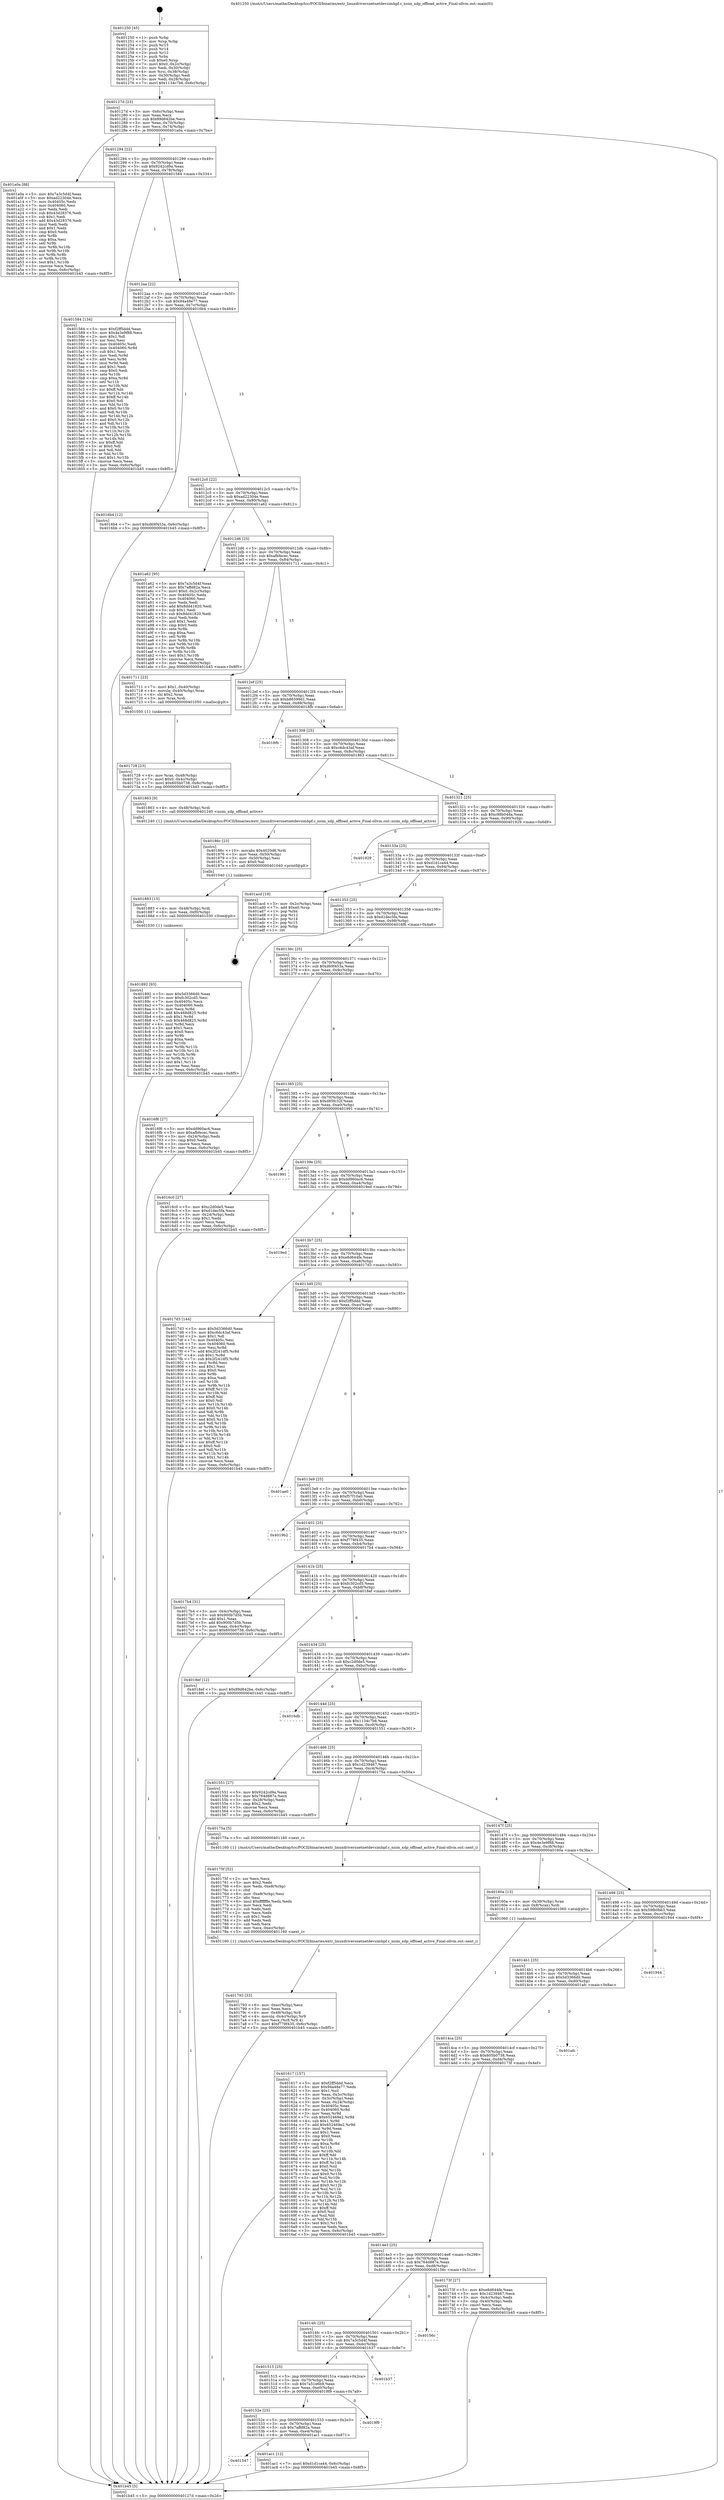 digraph "0x401250" {
  label = "0x401250 (/mnt/c/Users/mathe/Desktop/tcc/POCII/binaries/extr_linuxdriversnetnetdevsimbpf.c_nsim_xdp_offload_active_Final-ollvm.out::main(0))"
  labelloc = "t"
  node[shape=record]

  Entry [label="",width=0.3,height=0.3,shape=circle,fillcolor=black,style=filled]
  "0x40127d" [label="{
     0x40127d [23]\l
     | [instrs]\l
     &nbsp;&nbsp;0x40127d \<+3\>: mov -0x6c(%rbp),%eax\l
     &nbsp;&nbsp;0x401280 \<+2\>: mov %eax,%ecx\l
     &nbsp;&nbsp;0x401282 \<+6\>: sub $0x89d642be,%ecx\l
     &nbsp;&nbsp;0x401288 \<+3\>: mov %eax,-0x70(%rbp)\l
     &nbsp;&nbsp;0x40128b \<+3\>: mov %ecx,-0x74(%rbp)\l
     &nbsp;&nbsp;0x40128e \<+6\>: je 0000000000401a0a \<main+0x7ba\>\l
  }"]
  "0x401a0a" [label="{
     0x401a0a [88]\l
     | [instrs]\l
     &nbsp;&nbsp;0x401a0a \<+5\>: mov $0x7a3c5d4f,%eax\l
     &nbsp;&nbsp;0x401a0f \<+5\>: mov $0xad22304e,%ecx\l
     &nbsp;&nbsp;0x401a14 \<+7\>: mov 0x40405c,%edx\l
     &nbsp;&nbsp;0x401a1b \<+7\>: mov 0x404060,%esi\l
     &nbsp;&nbsp;0x401a22 \<+2\>: mov %edx,%edi\l
     &nbsp;&nbsp;0x401a24 \<+6\>: sub $0x43d28376,%edi\l
     &nbsp;&nbsp;0x401a2a \<+3\>: sub $0x1,%edi\l
     &nbsp;&nbsp;0x401a2d \<+6\>: add $0x43d28376,%edi\l
     &nbsp;&nbsp;0x401a33 \<+3\>: imul %edi,%edx\l
     &nbsp;&nbsp;0x401a36 \<+3\>: and $0x1,%edx\l
     &nbsp;&nbsp;0x401a39 \<+3\>: cmp $0x0,%edx\l
     &nbsp;&nbsp;0x401a3c \<+4\>: sete %r8b\l
     &nbsp;&nbsp;0x401a40 \<+3\>: cmp $0xa,%esi\l
     &nbsp;&nbsp;0x401a43 \<+4\>: setl %r9b\l
     &nbsp;&nbsp;0x401a47 \<+3\>: mov %r8b,%r10b\l
     &nbsp;&nbsp;0x401a4a \<+3\>: and %r9b,%r10b\l
     &nbsp;&nbsp;0x401a4d \<+3\>: xor %r9b,%r8b\l
     &nbsp;&nbsp;0x401a50 \<+3\>: or %r8b,%r10b\l
     &nbsp;&nbsp;0x401a53 \<+4\>: test $0x1,%r10b\l
     &nbsp;&nbsp;0x401a57 \<+3\>: cmovne %ecx,%eax\l
     &nbsp;&nbsp;0x401a5a \<+3\>: mov %eax,-0x6c(%rbp)\l
     &nbsp;&nbsp;0x401a5d \<+5\>: jmp 0000000000401b45 \<main+0x8f5\>\l
  }"]
  "0x401294" [label="{
     0x401294 [22]\l
     | [instrs]\l
     &nbsp;&nbsp;0x401294 \<+5\>: jmp 0000000000401299 \<main+0x49\>\l
     &nbsp;&nbsp;0x401299 \<+3\>: mov -0x70(%rbp),%eax\l
     &nbsp;&nbsp;0x40129c \<+5\>: sub $0x9242cd9a,%eax\l
     &nbsp;&nbsp;0x4012a1 \<+3\>: mov %eax,-0x78(%rbp)\l
     &nbsp;&nbsp;0x4012a4 \<+6\>: je 0000000000401584 \<main+0x334\>\l
  }"]
  Exit [label="",width=0.3,height=0.3,shape=circle,fillcolor=black,style=filled,peripheries=2]
  "0x401584" [label="{
     0x401584 [134]\l
     | [instrs]\l
     &nbsp;&nbsp;0x401584 \<+5\>: mov $0xf2ff5ddd,%eax\l
     &nbsp;&nbsp;0x401589 \<+5\>: mov $0x4e3e9f88,%ecx\l
     &nbsp;&nbsp;0x40158e \<+2\>: mov $0x1,%dl\l
     &nbsp;&nbsp;0x401590 \<+2\>: xor %esi,%esi\l
     &nbsp;&nbsp;0x401592 \<+7\>: mov 0x40405c,%edi\l
     &nbsp;&nbsp;0x401599 \<+8\>: mov 0x404060,%r8d\l
     &nbsp;&nbsp;0x4015a1 \<+3\>: sub $0x1,%esi\l
     &nbsp;&nbsp;0x4015a4 \<+3\>: mov %edi,%r9d\l
     &nbsp;&nbsp;0x4015a7 \<+3\>: add %esi,%r9d\l
     &nbsp;&nbsp;0x4015aa \<+4\>: imul %r9d,%edi\l
     &nbsp;&nbsp;0x4015ae \<+3\>: and $0x1,%edi\l
     &nbsp;&nbsp;0x4015b1 \<+3\>: cmp $0x0,%edi\l
     &nbsp;&nbsp;0x4015b4 \<+4\>: sete %r10b\l
     &nbsp;&nbsp;0x4015b8 \<+4\>: cmp $0xa,%r8d\l
     &nbsp;&nbsp;0x4015bc \<+4\>: setl %r11b\l
     &nbsp;&nbsp;0x4015c0 \<+3\>: mov %r10b,%bl\l
     &nbsp;&nbsp;0x4015c3 \<+3\>: xor $0xff,%bl\l
     &nbsp;&nbsp;0x4015c6 \<+3\>: mov %r11b,%r14b\l
     &nbsp;&nbsp;0x4015c9 \<+4\>: xor $0xff,%r14b\l
     &nbsp;&nbsp;0x4015cd \<+3\>: xor $0x0,%dl\l
     &nbsp;&nbsp;0x4015d0 \<+3\>: mov %bl,%r15b\l
     &nbsp;&nbsp;0x4015d3 \<+4\>: and $0x0,%r15b\l
     &nbsp;&nbsp;0x4015d7 \<+3\>: and %dl,%r10b\l
     &nbsp;&nbsp;0x4015da \<+3\>: mov %r14b,%r12b\l
     &nbsp;&nbsp;0x4015dd \<+4\>: and $0x0,%r12b\l
     &nbsp;&nbsp;0x4015e1 \<+3\>: and %dl,%r11b\l
     &nbsp;&nbsp;0x4015e4 \<+3\>: or %r10b,%r15b\l
     &nbsp;&nbsp;0x4015e7 \<+3\>: or %r11b,%r12b\l
     &nbsp;&nbsp;0x4015ea \<+3\>: xor %r12b,%r15b\l
     &nbsp;&nbsp;0x4015ed \<+3\>: or %r14b,%bl\l
     &nbsp;&nbsp;0x4015f0 \<+3\>: xor $0xff,%bl\l
     &nbsp;&nbsp;0x4015f3 \<+3\>: or $0x0,%dl\l
     &nbsp;&nbsp;0x4015f6 \<+2\>: and %dl,%bl\l
     &nbsp;&nbsp;0x4015f8 \<+3\>: or %bl,%r15b\l
     &nbsp;&nbsp;0x4015fb \<+4\>: test $0x1,%r15b\l
     &nbsp;&nbsp;0x4015ff \<+3\>: cmovne %ecx,%eax\l
     &nbsp;&nbsp;0x401602 \<+3\>: mov %eax,-0x6c(%rbp)\l
     &nbsp;&nbsp;0x401605 \<+5\>: jmp 0000000000401b45 \<main+0x8f5\>\l
  }"]
  "0x4012aa" [label="{
     0x4012aa [22]\l
     | [instrs]\l
     &nbsp;&nbsp;0x4012aa \<+5\>: jmp 00000000004012af \<main+0x5f\>\l
     &nbsp;&nbsp;0x4012af \<+3\>: mov -0x70(%rbp),%eax\l
     &nbsp;&nbsp;0x4012b2 \<+5\>: sub $0x94a48e77,%eax\l
     &nbsp;&nbsp;0x4012b7 \<+3\>: mov %eax,-0x7c(%rbp)\l
     &nbsp;&nbsp;0x4012ba \<+6\>: je 00000000004016b4 \<main+0x464\>\l
  }"]
  "0x401547" [label="{
     0x401547\l
  }", style=dashed]
  "0x4016b4" [label="{
     0x4016b4 [12]\l
     | [instrs]\l
     &nbsp;&nbsp;0x4016b4 \<+7\>: movl $0xd69f453a,-0x6c(%rbp)\l
     &nbsp;&nbsp;0x4016bb \<+5\>: jmp 0000000000401b45 \<main+0x8f5\>\l
  }"]
  "0x4012c0" [label="{
     0x4012c0 [22]\l
     | [instrs]\l
     &nbsp;&nbsp;0x4012c0 \<+5\>: jmp 00000000004012c5 \<main+0x75\>\l
     &nbsp;&nbsp;0x4012c5 \<+3\>: mov -0x70(%rbp),%eax\l
     &nbsp;&nbsp;0x4012c8 \<+5\>: sub $0xad22304e,%eax\l
     &nbsp;&nbsp;0x4012cd \<+3\>: mov %eax,-0x80(%rbp)\l
     &nbsp;&nbsp;0x4012d0 \<+6\>: je 0000000000401a62 \<main+0x812\>\l
  }"]
  "0x401ac1" [label="{
     0x401ac1 [12]\l
     | [instrs]\l
     &nbsp;&nbsp;0x401ac1 \<+7\>: movl $0xd1d1ca44,-0x6c(%rbp)\l
     &nbsp;&nbsp;0x401ac8 \<+5\>: jmp 0000000000401b45 \<main+0x8f5\>\l
  }"]
  "0x401a62" [label="{
     0x401a62 [95]\l
     | [instrs]\l
     &nbsp;&nbsp;0x401a62 \<+5\>: mov $0x7a3c5d4f,%eax\l
     &nbsp;&nbsp;0x401a67 \<+5\>: mov $0x7affd82a,%ecx\l
     &nbsp;&nbsp;0x401a6c \<+7\>: movl $0x0,-0x2c(%rbp)\l
     &nbsp;&nbsp;0x401a73 \<+7\>: mov 0x40405c,%edx\l
     &nbsp;&nbsp;0x401a7a \<+7\>: mov 0x404060,%esi\l
     &nbsp;&nbsp;0x401a81 \<+2\>: mov %edx,%edi\l
     &nbsp;&nbsp;0x401a83 \<+6\>: add $0x8dd41820,%edi\l
     &nbsp;&nbsp;0x401a89 \<+3\>: sub $0x1,%edi\l
     &nbsp;&nbsp;0x401a8c \<+6\>: sub $0x8dd41820,%edi\l
     &nbsp;&nbsp;0x401a92 \<+3\>: imul %edi,%edx\l
     &nbsp;&nbsp;0x401a95 \<+3\>: and $0x1,%edx\l
     &nbsp;&nbsp;0x401a98 \<+3\>: cmp $0x0,%edx\l
     &nbsp;&nbsp;0x401a9b \<+4\>: sete %r8b\l
     &nbsp;&nbsp;0x401a9f \<+3\>: cmp $0xa,%esi\l
     &nbsp;&nbsp;0x401aa2 \<+4\>: setl %r9b\l
     &nbsp;&nbsp;0x401aa6 \<+3\>: mov %r8b,%r10b\l
     &nbsp;&nbsp;0x401aa9 \<+3\>: and %r9b,%r10b\l
     &nbsp;&nbsp;0x401aac \<+3\>: xor %r9b,%r8b\l
     &nbsp;&nbsp;0x401aaf \<+3\>: or %r8b,%r10b\l
     &nbsp;&nbsp;0x401ab2 \<+4\>: test $0x1,%r10b\l
     &nbsp;&nbsp;0x401ab6 \<+3\>: cmovne %ecx,%eax\l
     &nbsp;&nbsp;0x401ab9 \<+3\>: mov %eax,-0x6c(%rbp)\l
     &nbsp;&nbsp;0x401abc \<+5\>: jmp 0000000000401b45 \<main+0x8f5\>\l
  }"]
  "0x4012d6" [label="{
     0x4012d6 [25]\l
     | [instrs]\l
     &nbsp;&nbsp;0x4012d6 \<+5\>: jmp 00000000004012db \<main+0x8b\>\l
     &nbsp;&nbsp;0x4012db \<+3\>: mov -0x70(%rbp),%eax\l
     &nbsp;&nbsp;0x4012de \<+5\>: sub $0xafbfecec,%eax\l
     &nbsp;&nbsp;0x4012e3 \<+6\>: mov %eax,-0x84(%rbp)\l
     &nbsp;&nbsp;0x4012e9 \<+6\>: je 0000000000401711 \<main+0x4c1\>\l
  }"]
  "0x40152e" [label="{
     0x40152e [25]\l
     | [instrs]\l
     &nbsp;&nbsp;0x40152e \<+5\>: jmp 0000000000401533 \<main+0x2e3\>\l
     &nbsp;&nbsp;0x401533 \<+3\>: mov -0x70(%rbp),%eax\l
     &nbsp;&nbsp;0x401536 \<+5\>: sub $0x7affd82a,%eax\l
     &nbsp;&nbsp;0x40153b \<+6\>: mov %eax,-0xe4(%rbp)\l
     &nbsp;&nbsp;0x401541 \<+6\>: je 0000000000401ac1 \<main+0x871\>\l
  }"]
  "0x401711" [label="{
     0x401711 [23]\l
     | [instrs]\l
     &nbsp;&nbsp;0x401711 \<+7\>: movl $0x1,-0x40(%rbp)\l
     &nbsp;&nbsp;0x401718 \<+4\>: movslq -0x40(%rbp),%rax\l
     &nbsp;&nbsp;0x40171c \<+4\>: shl $0x2,%rax\l
     &nbsp;&nbsp;0x401720 \<+3\>: mov %rax,%rdi\l
     &nbsp;&nbsp;0x401723 \<+5\>: call 0000000000401050 \<malloc@plt\>\l
     | [calls]\l
     &nbsp;&nbsp;0x401050 \{1\} (unknown)\l
  }"]
  "0x4012ef" [label="{
     0x4012ef [25]\l
     | [instrs]\l
     &nbsp;&nbsp;0x4012ef \<+5\>: jmp 00000000004012f4 \<main+0xa4\>\l
     &nbsp;&nbsp;0x4012f4 \<+3\>: mov -0x70(%rbp),%eax\l
     &nbsp;&nbsp;0x4012f7 \<+5\>: sub $0xb86599d1,%eax\l
     &nbsp;&nbsp;0x4012fc \<+6\>: mov %eax,-0x88(%rbp)\l
     &nbsp;&nbsp;0x401302 \<+6\>: je 00000000004018fb \<main+0x6ab\>\l
  }"]
  "0x4019f9" [label="{
     0x4019f9\l
  }", style=dashed]
  "0x4018fb" [label="{
     0x4018fb\l
  }", style=dashed]
  "0x401308" [label="{
     0x401308 [25]\l
     | [instrs]\l
     &nbsp;&nbsp;0x401308 \<+5\>: jmp 000000000040130d \<main+0xbd\>\l
     &nbsp;&nbsp;0x40130d \<+3\>: mov -0x70(%rbp),%eax\l
     &nbsp;&nbsp;0x401310 \<+5\>: sub $0xc6dc43af,%eax\l
     &nbsp;&nbsp;0x401315 \<+6\>: mov %eax,-0x8c(%rbp)\l
     &nbsp;&nbsp;0x40131b \<+6\>: je 0000000000401863 \<main+0x613\>\l
  }"]
  "0x401515" [label="{
     0x401515 [25]\l
     | [instrs]\l
     &nbsp;&nbsp;0x401515 \<+5\>: jmp 000000000040151a \<main+0x2ca\>\l
     &nbsp;&nbsp;0x40151a \<+3\>: mov -0x70(%rbp),%eax\l
     &nbsp;&nbsp;0x40151d \<+5\>: sub $0x7a51e6b9,%eax\l
     &nbsp;&nbsp;0x401522 \<+6\>: mov %eax,-0xe0(%rbp)\l
     &nbsp;&nbsp;0x401528 \<+6\>: je 00000000004019f9 \<main+0x7a9\>\l
  }"]
  "0x401863" [label="{
     0x401863 [9]\l
     | [instrs]\l
     &nbsp;&nbsp;0x401863 \<+4\>: mov -0x48(%rbp),%rdi\l
     &nbsp;&nbsp;0x401867 \<+5\>: call 0000000000401240 \<nsim_xdp_offload_active\>\l
     | [calls]\l
     &nbsp;&nbsp;0x401240 \{1\} (/mnt/c/Users/mathe/Desktop/tcc/POCII/binaries/extr_linuxdriversnetnetdevsimbpf.c_nsim_xdp_offload_active_Final-ollvm.out::nsim_xdp_offload_active)\l
  }"]
  "0x401321" [label="{
     0x401321 [25]\l
     | [instrs]\l
     &nbsp;&nbsp;0x401321 \<+5\>: jmp 0000000000401326 \<main+0xd6\>\l
     &nbsp;&nbsp;0x401326 \<+3\>: mov -0x70(%rbp),%eax\l
     &nbsp;&nbsp;0x401329 \<+5\>: sub $0xc98b04da,%eax\l
     &nbsp;&nbsp;0x40132e \<+6\>: mov %eax,-0x90(%rbp)\l
     &nbsp;&nbsp;0x401334 \<+6\>: je 0000000000401929 \<main+0x6d9\>\l
  }"]
  "0x401b37" [label="{
     0x401b37\l
  }", style=dashed]
  "0x401929" [label="{
     0x401929\l
  }", style=dashed]
  "0x40133a" [label="{
     0x40133a [25]\l
     | [instrs]\l
     &nbsp;&nbsp;0x40133a \<+5\>: jmp 000000000040133f \<main+0xef\>\l
     &nbsp;&nbsp;0x40133f \<+3\>: mov -0x70(%rbp),%eax\l
     &nbsp;&nbsp;0x401342 \<+5\>: sub $0xd1d1ca44,%eax\l
     &nbsp;&nbsp;0x401347 \<+6\>: mov %eax,-0x94(%rbp)\l
     &nbsp;&nbsp;0x40134d \<+6\>: je 0000000000401acd \<main+0x87d\>\l
  }"]
  "0x4014fc" [label="{
     0x4014fc [25]\l
     | [instrs]\l
     &nbsp;&nbsp;0x4014fc \<+5\>: jmp 0000000000401501 \<main+0x2b1\>\l
     &nbsp;&nbsp;0x401501 \<+3\>: mov -0x70(%rbp),%eax\l
     &nbsp;&nbsp;0x401504 \<+5\>: sub $0x7a3c5d4f,%eax\l
     &nbsp;&nbsp;0x401509 \<+6\>: mov %eax,-0xdc(%rbp)\l
     &nbsp;&nbsp;0x40150f \<+6\>: je 0000000000401b37 \<main+0x8e7\>\l
  }"]
  "0x401acd" [label="{
     0x401acd [19]\l
     | [instrs]\l
     &nbsp;&nbsp;0x401acd \<+3\>: mov -0x2c(%rbp),%eax\l
     &nbsp;&nbsp;0x401ad0 \<+7\>: add $0xe0,%rsp\l
     &nbsp;&nbsp;0x401ad7 \<+1\>: pop %rbx\l
     &nbsp;&nbsp;0x401ad8 \<+2\>: pop %r12\l
     &nbsp;&nbsp;0x401ada \<+2\>: pop %r14\l
     &nbsp;&nbsp;0x401adc \<+2\>: pop %r15\l
     &nbsp;&nbsp;0x401ade \<+1\>: pop %rbp\l
     &nbsp;&nbsp;0x401adf \<+1\>: ret\l
  }"]
  "0x401353" [label="{
     0x401353 [25]\l
     | [instrs]\l
     &nbsp;&nbsp;0x401353 \<+5\>: jmp 0000000000401358 \<main+0x108\>\l
     &nbsp;&nbsp;0x401358 \<+3\>: mov -0x70(%rbp),%eax\l
     &nbsp;&nbsp;0x40135b \<+5\>: sub $0xd1dec5fa,%eax\l
     &nbsp;&nbsp;0x401360 \<+6\>: mov %eax,-0x98(%rbp)\l
     &nbsp;&nbsp;0x401366 \<+6\>: je 00000000004016f6 \<main+0x4a6\>\l
  }"]
  "0x40156c" [label="{
     0x40156c\l
  }", style=dashed]
  "0x4016f6" [label="{
     0x4016f6 [27]\l
     | [instrs]\l
     &nbsp;&nbsp;0x4016f6 \<+5\>: mov $0xdd960ac6,%eax\l
     &nbsp;&nbsp;0x4016fb \<+5\>: mov $0xafbfecec,%ecx\l
     &nbsp;&nbsp;0x401700 \<+3\>: mov -0x24(%rbp),%edx\l
     &nbsp;&nbsp;0x401703 \<+3\>: cmp $0x0,%edx\l
     &nbsp;&nbsp;0x401706 \<+3\>: cmove %ecx,%eax\l
     &nbsp;&nbsp;0x401709 \<+3\>: mov %eax,-0x6c(%rbp)\l
     &nbsp;&nbsp;0x40170c \<+5\>: jmp 0000000000401b45 \<main+0x8f5\>\l
  }"]
  "0x40136c" [label="{
     0x40136c [25]\l
     | [instrs]\l
     &nbsp;&nbsp;0x40136c \<+5\>: jmp 0000000000401371 \<main+0x121\>\l
     &nbsp;&nbsp;0x401371 \<+3\>: mov -0x70(%rbp),%eax\l
     &nbsp;&nbsp;0x401374 \<+5\>: sub $0xd69f453a,%eax\l
     &nbsp;&nbsp;0x401379 \<+6\>: mov %eax,-0x9c(%rbp)\l
     &nbsp;&nbsp;0x40137f \<+6\>: je 00000000004016c0 \<main+0x470\>\l
  }"]
  "0x401892" [label="{
     0x401892 [93]\l
     | [instrs]\l
     &nbsp;&nbsp;0x401892 \<+5\>: mov $0x5d3366d0,%eax\l
     &nbsp;&nbsp;0x401897 \<+5\>: mov $0xfc302cd5,%esi\l
     &nbsp;&nbsp;0x40189c \<+7\>: mov 0x40405c,%ecx\l
     &nbsp;&nbsp;0x4018a3 \<+7\>: mov 0x404060,%edx\l
     &nbsp;&nbsp;0x4018aa \<+3\>: mov %ecx,%r8d\l
     &nbsp;&nbsp;0x4018ad \<+7\>: add $0x468d825,%r8d\l
     &nbsp;&nbsp;0x4018b4 \<+4\>: sub $0x1,%r8d\l
     &nbsp;&nbsp;0x4018b8 \<+7\>: sub $0x468d825,%r8d\l
     &nbsp;&nbsp;0x4018bf \<+4\>: imul %r8d,%ecx\l
     &nbsp;&nbsp;0x4018c3 \<+3\>: and $0x1,%ecx\l
     &nbsp;&nbsp;0x4018c6 \<+3\>: cmp $0x0,%ecx\l
     &nbsp;&nbsp;0x4018c9 \<+4\>: sete %r9b\l
     &nbsp;&nbsp;0x4018cd \<+3\>: cmp $0xa,%edx\l
     &nbsp;&nbsp;0x4018d0 \<+4\>: setl %r10b\l
     &nbsp;&nbsp;0x4018d4 \<+3\>: mov %r9b,%r11b\l
     &nbsp;&nbsp;0x4018d7 \<+3\>: and %r10b,%r11b\l
     &nbsp;&nbsp;0x4018da \<+3\>: xor %r10b,%r9b\l
     &nbsp;&nbsp;0x4018dd \<+3\>: or %r9b,%r11b\l
     &nbsp;&nbsp;0x4018e0 \<+4\>: test $0x1,%r11b\l
     &nbsp;&nbsp;0x4018e4 \<+3\>: cmovne %esi,%eax\l
     &nbsp;&nbsp;0x4018e7 \<+3\>: mov %eax,-0x6c(%rbp)\l
     &nbsp;&nbsp;0x4018ea \<+5\>: jmp 0000000000401b45 \<main+0x8f5\>\l
  }"]
  "0x4016c0" [label="{
     0x4016c0 [27]\l
     | [instrs]\l
     &nbsp;&nbsp;0x4016c0 \<+5\>: mov $0xc2d0de5,%eax\l
     &nbsp;&nbsp;0x4016c5 \<+5\>: mov $0xd1dec5fa,%ecx\l
     &nbsp;&nbsp;0x4016ca \<+3\>: mov -0x24(%rbp),%edx\l
     &nbsp;&nbsp;0x4016cd \<+3\>: cmp $0x1,%edx\l
     &nbsp;&nbsp;0x4016d0 \<+3\>: cmovl %ecx,%eax\l
     &nbsp;&nbsp;0x4016d3 \<+3\>: mov %eax,-0x6c(%rbp)\l
     &nbsp;&nbsp;0x4016d6 \<+5\>: jmp 0000000000401b45 \<main+0x8f5\>\l
  }"]
  "0x401385" [label="{
     0x401385 [25]\l
     | [instrs]\l
     &nbsp;&nbsp;0x401385 \<+5\>: jmp 000000000040138a \<main+0x13a\>\l
     &nbsp;&nbsp;0x40138a \<+3\>: mov -0x70(%rbp),%eax\l
     &nbsp;&nbsp;0x40138d \<+5\>: sub $0xd85fc32f,%eax\l
     &nbsp;&nbsp;0x401392 \<+6\>: mov %eax,-0xa0(%rbp)\l
     &nbsp;&nbsp;0x401398 \<+6\>: je 0000000000401991 \<main+0x741\>\l
  }"]
  "0x401883" [label="{
     0x401883 [15]\l
     | [instrs]\l
     &nbsp;&nbsp;0x401883 \<+4\>: mov -0x48(%rbp),%rdi\l
     &nbsp;&nbsp;0x401887 \<+6\>: mov %eax,-0xf0(%rbp)\l
     &nbsp;&nbsp;0x40188d \<+5\>: call 0000000000401030 \<free@plt\>\l
     | [calls]\l
     &nbsp;&nbsp;0x401030 \{1\} (unknown)\l
  }"]
  "0x401991" [label="{
     0x401991\l
  }", style=dashed]
  "0x40139e" [label="{
     0x40139e [25]\l
     | [instrs]\l
     &nbsp;&nbsp;0x40139e \<+5\>: jmp 00000000004013a3 \<main+0x153\>\l
     &nbsp;&nbsp;0x4013a3 \<+3\>: mov -0x70(%rbp),%eax\l
     &nbsp;&nbsp;0x4013a6 \<+5\>: sub $0xdd960ac6,%eax\l
     &nbsp;&nbsp;0x4013ab \<+6\>: mov %eax,-0xa4(%rbp)\l
     &nbsp;&nbsp;0x4013b1 \<+6\>: je 00000000004019ed \<main+0x79d\>\l
  }"]
  "0x40186c" [label="{
     0x40186c [23]\l
     | [instrs]\l
     &nbsp;&nbsp;0x40186c \<+10\>: movabs $0x4020d6,%rdi\l
     &nbsp;&nbsp;0x401876 \<+3\>: mov %eax,-0x50(%rbp)\l
     &nbsp;&nbsp;0x401879 \<+3\>: mov -0x50(%rbp),%esi\l
     &nbsp;&nbsp;0x40187c \<+2\>: mov $0x0,%al\l
     &nbsp;&nbsp;0x40187e \<+5\>: call 0000000000401040 \<printf@plt\>\l
     | [calls]\l
     &nbsp;&nbsp;0x401040 \{1\} (unknown)\l
  }"]
  "0x4019ed" [label="{
     0x4019ed\l
  }", style=dashed]
  "0x4013b7" [label="{
     0x4013b7 [25]\l
     | [instrs]\l
     &nbsp;&nbsp;0x4013b7 \<+5\>: jmp 00000000004013bc \<main+0x16c\>\l
     &nbsp;&nbsp;0x4013bc \<+3\>: mov -0x70(%rbp),%eax\l
     &nbsp;&nbsp;0x4013bf \<+5\>: sub $0xe8d644fe,%eax\l
     &nbsp;&nbsp;0x4013c4 \<+6\>: mov %eax,-0xa8(%rbp)\l
     &nbsp;&nbsp;0x4013ca \<+6\>: je 00000000004017d3 \<main+0x583\>\l
  }"]
  "0x401793" [label="{
     0x401793 [33]\l
     | [instrs]\l
     &nbsp;&nbsp;0x401793 \<+6\>: mov -0xec(%rbp),%ecx\l
     &nbsp;&nbsp;0x401799 \<+3\>: imul %eax,%ecx\l
     &nbsp;&nbsp;0x40179c \<+4\>: mov -0x48(%rbp),%r8\l
     &nbsp;&nbsp;0x4017a0 \<+4\>: movslq -0x4c(%rbp),%r9\l
     &nbsp;&nbsp;0x4017a4 \<+4\>: mov %ecx,(%r8,%r9,4)\l
     &nbsp;&nbsp;0x4017a8 \<+7\>: movl $0xf778f435,-0x6c(%rbp)\l
     &nbsp;&nbsp;0x4017af \<+5\>: jmp 0000000000401b45 \<main+0x8f5\>\l
  }"]
  "0x4017d3" [label="{
     0x4017d3 [144]\l
     | [instrs]\l
     &nbsp;&nbsp;0x4017d3 \<+5\>: mov $0x5d3366d0,%eax\l
     &nbsp;&nbsp;0x4017d8 \<+5\>: mov $0xc6dc43af,%ecx\l
     &nbsp;&nbsp;0x4017dd \<+2\>: mov $0x1,%dl\l
     &nbsp;&nbsp;0x4017df \<+7\>: mov 0x40405c,%esi\l
     &nbsp;&nbsp;0x4017e6 \<+7\>: mov 0x404060,%edi\l
     &nbsp;&nbsp;0x4017ed \<+3\>: mov %esi,%r8d\l
     &nbsp;&nbsp;0x4017f0 \<+7\>: add $0x2f241df5,%r8d\l
     &nbsp;&nbsp;0x4017f7 \<+4\>: sub $0x1,%r8d\l
     &nbsp;&nbsp;0x4017fb \<+7\>: sub $0x2f241df5,%r8d\l
     &nbsp;&nbsp;0x401802 \<+4\>: imul %r8d,%esi\l
     &nbsp;&nbsp;0x401806 \<+3\>: and $0x1,%esi\l
     &nbsp;&nbsp;0x401809 \<+3\>: cmp $0x0,%esi\l
     &nbsp;&nbsp;0x40180c \<+4\>: sete %r9b\l
     &nbsp;&nbsp;0x401810 \<+3\>: cmp $0xa,%edi\l
     &nbsp;&nbsp;0x401813 \<+4\>: setl %r10b\l
     &nbsp;&nbsp;0x401817 \<+3\>: mov %r9b,%r11b\l
     &nbsp;&nbsp;0x40181a \<+4\>: xor $0xff,%r11b\l
     &nbsp;&nbsp;0x40181e \<+3\>: mov %r10b,%bl\l
     &nbsp;&nbsp;0x401821 \<+3\>: xor $0xff,%bl\l
     &nbsp;&nbsp;0x401824 \<+3\>: xor $0x0,%dl\l
     &nbsp;&nbsp;0x401827 \<+3\>: mov %r11b,%r14b\l
     &nbsp;&nbsp;0x40182a \<+4\>: and $0x0,%r14b\l
     &nbsp;&nbsp;0x40182e \<+3\>: and %dl,%r9b\l
     &nbsp;&nbsp;0x401831 \<+3\>: mov %bl,%r15b\l
     &nbsp;&nbsp;0x401834 \<+4\>: and $0x0,%r15b\l
     &nbsp;&nbsp;0x401838 \<+3\>: and %dl,%r10b\l
     &nbsp;&nbsp;0x40183b \<+3\>: or %r9b,%r14b\l
     &nbsp;&nbsp;0x40183e \<+3\>: or %r10b,%r15b\l
     &nbsp;&nbsp;0x401841 \<+3\>: xor %r15b,%r14b\l
     &nbsp;&nbsp;0x401844 \<+3\>: or %bl,%r11b\l
     &nbsp;&nbsp;0x401847 \<+4\>: xor $0xff,%r11b\l
     &nbsp;&nbsp;0x40184b \<+3\>: or $0x0,%dl\l
     &nbsp;&nbsp;0x40184e \<+3\>: and %dl,%r11b\l
     &nbsp;&nbsp;0x401851 \<+3\>: or %r11b,%r14b\l
     &nbsp;&nbsp;0x401854 \<+4\>: test $0x1,%r14b\l
     &nbsp;&nbsp;0x401858 \<+3\>: cmovne %ecx,%eax\l
     &nbsp;&nbsp;0x40185b \<+3\>: mov %eax,-0x6c(%rbp)\l
     &nbsp;&nbsp;0x40185e \<+5\>: jmp 0000000000401b45 \<main+0x8f5\>\l
  }"]
  "0x4013d0" [label="{
     0x4013d0 [25]\l
     | [instrs]\l
     &nbsp;&nbsp;0x4013d0 \<+5\>: jmp 00000000004013d5 \<main+0x185\>\l
     &nbsp;&nbsp;0x4013d5 \<+3\>: mov -0x70(%rbp),%eax\l
     &nbsp;&nbsp;0x4013d8 \<+5\>: sub $0xf2ff5ddd,%eax\l
     &nbsp;&nbsp;0x4013dd \<+6\>: mov %eax,-0xac(%rbp)\l
     &nbsp;&nbsp;0x4013e3 \<+6\>: je 0000000000401ae0 \<main+0x890\>\l
  }"]
  "0x40175f" [label="{
     0x40175f [52]\l
     | [instrs]\l
     &nbsp;&nbsp;0x40175f \<+2\>: xor %ecx,%ecx\l
     &nbsp;&nbsp;0x401761 \<+5\>: mov $0x2,%edx\l
     &nbsp;&nbsp;0x401766 \<+6\>: mov %edx,-0xe8(%rbp)\l
     &nbsp;&nbsp;0x40176c \<+1\>: cltd\l
     &nbsp;&nbsp;0x40176d \<+6\>: mov -0xe8(%rbp),%esi\l
     &nbsp;&nbsp;0x401773 \<+2\>: idiv %esi\l
     &nbsp;&nbsp;0x401775 \<+6\>: imul $0xfffffffe,%edx,%edx\l
     &nbsp;&nbsp;0x40177b \<+2\>: mov %ecx,%edi\l
     &nbsp;&nbsp;0x40177d \<+2\>: sub %edx,%edi\l
     &nbsp;&nbsp;0x40177f \<+2\>: mov %ecx,%edx\l
     &nbsp;&nbsp;0x401781 \<+3\>: sub $0x1,%edx\l
     &nbsp;&nbsp;0x401784 \<+2\>: add %edx,%edi\l
     &nbsp;&nbsp;0x401786 \<+2\>: sub %edi,%ecx\l
     &nbsp;&nbsp;0x401788 \<+6\>: mov %ecx,-0xec(%rbp)\l
     &nbsp;&nbsp;0x40178e \<+5\>: call 0000000000401160 \<next_i\>\l
     | [calls]\l
     &nbsp;&nbsp;0x401160 \{1\} (/mnt/c/Users/mathe/Desktop/tcc/POCII/binaries/extr_linuxdriversnetnetdevsimbpf.c_nsim_xdp_offload_active_Final-ollvm.out::next_i)\l
  }"]
  "0x401ae0" [label="{
     0x401ae0\l
  }", style=dashed]
  "0x4013e9" [label="{
     0x4013e9 [25]\l
     | [instrs]\l
     &nbsp;&nbsp;0x4013e9 \<+5\>: jmp 00000000004013ee \<main+0x19e\>\l
     &nbsp;&nbsp;0x4013ee \<+3\>: mov -0x70(%rbp),%eax\l
     &nbsp;&nbsp;0x4013f1 \<+5\>: sub $0xf57f10a0,%eax\l
     &nbsp;&nbsp;0x4013f6 \<+6\>: mov %eax,-0xb0(%rbp)\l
     &nbsp;&nbsp;0x4013fc \<+6\>: je 00000000004019b2 \<main+0x762\>\l
  }"]
  "0x4014e3" [label="{
     0x4014e3 [25]\l
     | [instrs]\l
     &nbsp;&nbsp;0x4014e3 \<+5\>: jmp 00000000004014e8 \<main+0x298\>\l
     &nbsp;&nbsp;0x4014e8 \<+3\>: mov -0x70(%rbp),%eax\l
     &nbsp;&nbsp;0x4014eb \<+5\>: sub $0x764d887e,%eax\l
     &nbsp;&nbsp;0x4014f0 \<+6\>: mov %eax,-0xd8(%rbp)\l
     &nbsp;&nbsp;0x4014f6 \<+6\>: je 000000000040156c \<main+0x31c\>\l
  }"]
  "0x4019b2" [label="{
     0x4019b2\l
  }", style=dashed]
  "0x401402" [label="{
     0x401402 [25]\l
     | [instrs]\l
     &nbsp;&nbsp;0x401402 \<+5\>: jmp 0000000000401407 \<main+0x1b7\>\l
     &nbsp;&nbsp;0x401407 \<+3\>: mov -0x70(%rbp),%eax\l
     &nbsp;&nbsp;0x40140a \<+5\>: sub $0xf778f435,%eax\l
     &nbsp;&nbsp;0x40140f \<+6\>: mov %eax,-0xb4(%rbp)\l
     &nbsp;&nbsp;0x401415 \<+6\>: je 00000000004017b4 \<main+0x564\>\l
  }"]
  "0x40173f" [label="{
     0x40173f [27]\l
     | [instrs]\l
     &nbsp;&nbsp;0x40173f \<+5\>: mov $0xe8d644fe,%eax\l
     &nbsp;&nbsp;0x401744 \<+5\>: mov $0x1d239467,%ecx\l
     &nbsp;&nbsp;0x401749 \<+3\>: mov -0x4c(%rbp),%edx\l
     &nbsp;&nbsp;0x40174c \<+3\>: cmp -0x40(%rbp),%edx\l
     &nbsp;&nbsp;0x40174f \<+3\>: cmovl %ecx,%eax\l
     &nbsp;&nbsp;0x401752 \<+3\>: mov %eax,-0x6c(%rbp)\l
     &nbsp;&nbsp;0x401755 \<+5\>: jmp 0000000000401b45 \<main+0x8f5\>\l
  }"]
  "0x4017b4" [label="{
     0x4017b4 [31]\l
     | [instrs]\l
     &nbsp;&nbsp;0x4017b4 \<+3\>: mov -0x4c(%rbp),%eax\l
     &nbsp;&nbsp;0x4017b7 \<+5\>: sub $0x900b7d5b,%eax\l
     &nbsp;&nbsp;0x4017bc \<+3\>: add $0x1,%eax\l
     &nbsp;&nbsp;0x4017bf \<+5\>: add $0x900b7d5b,%eax\l
     &nbsp;&nbsp;0x4017c4 \<+3\>: mov %eax,-0x4c(%rbp)\l
     &nbsp;&nbsp;0x4017c7 \<+7\>: movl $0x605b0738,-0x6c(%rbp)\l
     &nbsp;&nbsp;0x4017ce \<+5\>: jmp 0000000000401b45 \<main+0x8f5\>\l
  }"]
  "0x40141b" [label="{
     0x40141b [25]\l
     | [instrs]\l
     &nbsp;&nbsp;0x40141b \<+5\>: jmp 0000000000401420 \<main+0x1d0\>\l
     &nbsp;&nbsp;0x401420 \<+3\>: mov -0x70(%rbp),%eax\l
     &nbsp;&nbsp;0x401423 \<+5\>: sub $0xfc302cd5,%eax\l
     &nbsp;&nbsp;0x401428 \<+6\>: mov %eax,-0xb8(%rbp)\l
     &nbsp;&nbsp;0x40142e \<+6\>: je 00000000004018ef \<main+0x69f\>\l
  }"]
  "0x4014ca" [label="{
     0x4014ca [25]\l
     | [instrs]\l
     &nbsp;&nbsp;0x4014ca \<+5\>: jmp 00000000004014cf \<main+0x27f\>\l
     &nbsp;&nbsp;0x4014cf \<+3\>: mov -0x70(%rbp),%eax\l
     &nbsp;&nbsp;0x4014d2 \<+5\>: sub $0x605b0738,%eax\l
     &nbsp;&nbsp;0x4014d7 \<+6\>: mov %eax,-0xd4(%rbp)\l
     &nbsp;&nbsp;0x4014dd \<+6\>: je 000000000040173f \<main+0x4ef\>\l
  }"]
  "0x4018ef" [label="{
     0x4018ef [12]\l
     | [instrs]\l
     &nbsp;&nbsp;0x4018ef \<+7\>: movl $0x89d642be,-0x6c(%rbp)\l
     &nbsp;&nbsp;0x4018f6 \<+5\>: jmp 0000000000401b45 \<main+0x8f5\>\l
  }"]
  "0x401434" [label="{
     0x401434 [25]\l
     | [instrs]\l
     &nbsp;&nbsp;0x401434 \<+5\>: jmp 0000000000401439 \<main+0x1e9\>\l
     &nbsp;&nbsp;0x401439 \<+3\>: mov -0x70(%rbp),%eax\l
     &nbsp;&nbsp;0x40143c \<+5\>: sub $0xc2d0de5,%eax\l
     &nbsp;&nbsp;0x401441 \<+6\>: mov %eax,-0xbc(%rbp)\l
     &nbsp;&nbsp;0x401447 \<+6\>: je 00000000004016db \<main+0x48b\>\l
  }"]
  "0x401afc" [label="{
     0x401afc\l
  }", style=dashed]
  "0x4016db" [label="{
     0x4016db\l
  }", style=dashed]
  "0x40144d" [label="{
     0x40144d [25]\l
     | [instrs]\l
     &nbsp;&nbsp;0x40144d \<+5\>: jmp 0000000000401452 \<main+0x202\>\l
     &nbsp;&nbsp;0x401452 \<+3\>: mov -0x70(%rbp),%eax\l
     &nbsp;&nbsp;0x401455 \<+5\>: sub $0x1134c7b6,%eax\l
     &nbsp;&nbsp;0x40145a \<+6\>: mov %eax,-0xc0(%rbp)\l
     &nbsp;&nbsp;0x401460 \<+6\>: je 0000000000401551 \<main+0x301\>\l
  }"]
  "0x4014b1" [label="{
     0x4014b1 [25]\l
     | [instrs]\l
     &nbsp;&nbsp;0x4014b1 \<+5\>: jmp 00000000004014b6 \<main+0x266\>\l
     &nbsp;&nbsp;0x4014b6 \<+3\>: mov -0x70(%rbp),%eax\l
     &nbsp;&nbsp;0x4014b9 \<+5\>: sub $0x5d3366d0,%eax\l
     &nbsp;&nbsp;0x4014be \<+6\>: mov %eax,-0xd0(%rbp)\l
     &nbsp;&nbsp;0x4014c4 \<+6\>: je 0000000000401afc \<main+0x8ac\>\l
  }"]
  "0x401551" [label="{
     0x401551 [27]\l
     | [instrs]\l
     &nbsp;&nbsp;0x401551 \<+5\>: mov $0x9242cd9a,%eax\l
     &nbsp;&nbsp;0x401556 \<+5\>: mov $0x764d887e,%ecx\l
     &nbsp;&nbsp;0x40155b \<+3\>: mov -0x28(%rbp),%edx\l
     &nbsp;&nbsp;0x40155e \<+3\>: cmp $0x2,%edx\l
     &nbsp;&nbsp;0x401561 \<+3\>: cmovne %ecx,%eax\l
     &nbsp;&nbsp;0x401564 \<+3\>: mov %eax,-0x6c(%rbp)\l
     &nbsp;&nbsp;0x401567 \<+5\>: jmp 0000000000401b45 \<main+0x8f5\>\l
  }"]
  "0x401466" [label="{
     0x401466 [25]\l
     | [instrs]\l
     &nbsp;&nbsp;0x401466 \<+5\>: jmp 000000000040146b \<main+0x21b\>\l
     &nbsp;&nbsp;0x40146b \<+3\>: mov -0x70(%rbp),%eax\l
     &nbsp;&nbsp;0x40146e \<+5\>: sub $0x1d239467,%eax\l
     &nbsp;&nbsp;0x401473 \<+6\>: mov %eax,-0xc4(%rbp)\l
     &nbsp;&nbsp;0x401479 \<+6\>: je 000000000040175a \<main+0x50a\>\l
  }"]
  "0x401b45" [label="{
     0x401b45 [5]\l
     | [instrs]\l
     &nbsp;&nbsp;0x401b45 \<+5\>: jmp 000000000040127d \<main+0x2d\>\l
  }"]
  "0x401250" [label="{
     0x401250 [45]\l
     | [instrs]\l
     &nbsp;&nbsp;0x401250 \<+1\>: push %rbp\l
     &nbsp;&nbsp;0x401251 \<+3\>: mov %rsp,%rbp\l
     &nbsp;&nbsp;0x401254 \<+2\>: push %r15\l
     &nbsp;&nbsp;0x401256 \<+2\>: push %r14\l
     &nbsp;&nbsp;0x401258 \<+2\>: push %r12\l
     &nbsp;&nbsp;0x40125a \<+1\>: push %rbx\l
     &nbsp;&nbsp;0x40125b \<+7\>: sub $0xe0,%rsp\l
     &nbsp;&nbsp;0x401262 \<+7\>: movl $0x0,-0x2c(%rbp)\l
     &nbsp;&nbsp;0x401269 \<+3\>: mov %edi,-0x30(%rbp)\l
     &nbsp;&nbsp;0x40126c \<+4\>: mov %rsi,-0x38(%rbp)\l
     &nbsp;&nbsp;0x401270 \<+3\>: mov -0x30(%rbp),%edi\l
     &nbsp;&nbsp;0x401273 \<+3\>: mov %edi,-0x28(%rbp)\l
     &nbsp;&nbsp;0x401276 \<+7\>: movl $0x1134c7b6,-0x6c(%rbp)\l
  }"]
  "0x401944" [label="{
     0x401944\l
  }", style=dashed]
  "0x40175a" [label="{
     0x40175a [5]\l
     | [instrs]\l
     &nbsp;&nbsp;0x40175a \<+5\>: call 0000000000401160 \<next_i\>\l
     | [calls]\l
     &nbsp;&nbsp;0x401160 \{1\} (/mnt/c/Users/mathe/Desktop/tcc/POCII/binaries/extr_linuxdriversnetnetdevsimbpf.c_nsim_xdp_offload_active_Final-ollvm.out::next_i)\l
  }"]
  "0x40147f" [label="{
     0x40147f [25]\l
     | [instrs]\l
     &nbsp;&nbsp;0x40147f \<+5\>: jmp 0000000000401484 \<main+0x234\>\l
     &nbsp;&nbsp;0x401484 \<+3\>: mov -0x70(%rbp),%eax\l
     &nbsp;&nbsp;0x401487 \<+5\>: sub $0x4e3e9f88,%eax\l
     &nbsp;&nbsp;0x40148c \<+6\>: mov %eax,-0xc8(%rbp)\l
     &nbsp;&nbsp;0x401492 \<+6\>: je 000000000040160a \<main+0x3ba\>\l
  }"]
  "0x401728" [label="{
     0x401728 [23]\l
     | [instrs]\l
     &nbsp;&nbsp;0x401728 \<+4\>: mov %rax,-0x48(%rbp)\l
     &nbsp;&nbsp;0x40172c \<+7\>: movl $0x0,-0x4c(%rbp)\l
     &nbsp;&nbsp;0x401733 \<+7\>: movl $0x605b0738,-0x6c(%rbp)\l
     &nbsp;&nbsp;0x40173a \<+5\>: jmp 0000000000401b45 \<main+0x8f5\>\l
  }"]
  "0x40160a" [label="{
     0x40160a [13]\l
     | [instrs]\l
     &nbsp;&nbsp;0x40160a \<+4\>: mov -0x38(%rbp),%rax\l
     &nbsp;&nbsp;0x40160e \<+4\>: mov 0x8(%rax),%rdi\l
     &nbsp;&nbsp;0x401612 \<+5\>: call 0000000000401060 \<atoi@plt\>\l
     | [calls]\l
     &nbsp;&nbsp;0x401060 \{1\} (unknown)\l
  }"]
  "0x401498" [label="{
     0x401498 [25]\l
     | [instrs]\l
     &nbsp;&nbsp;0x401498 \<+5\>: jmp 000000000040149d \<main+0x24d\>\l
     &nbsp;&nbsp;0x40149d \<+3\>: mov -0x70(%rbp),%eax\l
     &nbsp;&nbsp;0x4014a0 \<+5\>: sub $0x59fb0bb3,%eax\l
     &nbsp;&nbsp;0x4014a5 \<+6\>: mov %eax,-0xcc(%rbp)\l
     &nbsp;&nbsp;0x4014ab \<+6\>: je 0000000000401944 \<main+0x6f4\>\l
  }"]
  "0x401617" [label="{
     0x401617 [157]\l
     | [instrs]\l
     &nbsp;&nbsp;0x401617 \<+5\>: mov $0xf2ff5ddd,%ecx\l
     &nbsp;&nbsp;0x40161c \<+5\>: mov $0x94a48e77,%edx\l
     &nbsp;&nbsp;0x401621 \<+3\>: mov $0x1,%sil\l
     &nbsp;&nbsp;0x401624 \<+3\>: mov %eax,-0x3c(%rbp)\l
     &nbsp;&nbsp;0x401627 \<+3\>: mov -0x3c(%rbp),%eax\l
     &nbsp;&nbsp;0x40162a \<+3\>: mov %eax,-0x24(%rbp)\l
     &nbsp;&nbsp;0x40162d \<+7\>: mov 0x40405c,%eax\l
     &nbsp;&nbsp;0x401634 \<+8\>: mov 0x404060,%r8d\l
     &nbsp;&nbsp;0x40163c \<+3\>: mov %eax,%r9d\l
     &nbsp;&nbsp;0x40163f \<+7\>: sub $0x652469e2,%r9d\l
     &nbsp;&nbsp;0x401646 \<+4\>: sub $0x1,%r9d\l
     &nbsp;&nbsp;0x40164a \<+7\>: add $0x652469e2,%r9d\l
     &nbsp;&nbsp;0x401651 \<+4\>: imul %r9d,%eax\l
     &nbsp;&nbsp;0x401655 \<+3\>: and $0x1,%eax\l
     &nbsp;&nbsp;0x401658 \<+3\>: cmp $0x0,%eax\l
     &nbsp;&nbsp;0x40165b \<+4\>: sete %r10b\l
     &nbsp;&nbsp;0x40165f \<+4\>: cmp $0xa,%r8d\l
     &nbsp;&nbsp;0x401663 \<+4\>: setl %r11b\l
     &nbsp;&nbsp;0x401667 \<+3\>: mov %r10b,%bl\l
     &nbsp;&nbsp;0x40166a \<+3\>: xor $0xff,%bl\l
     &nbsp;&nbsp;0x40166d \<+3\>: mov %r11b,%r14b\l
     &nbsp;&nbsp;0x401670 \<+4\>: xor $0xff,%r14b\l
     &nbsp;&nbsp;0x401674 \<+4\>: xor $0x0,%sil\l
     &nbsp;&nbsp;0x401678 \<+3\>: mov %bl,%r15b\l
     &nbsp;&nbsp;0x40167b \<+4\>: and $0x0,%r15b\l
     &nbsp;&nbsp;0x40167f \<+3\>: and %sil,%r10b\l
     &nbsp;&nbsp;0x401682 \<+3\>: mov %r14b,%r12b\l
     &nbsp;&nbsp;0x401685 \<+4\>: and $0x0,%r12b\l
     &nbsp;&nbsp;0x401689 \<+3\>: and %sil,%r11b\l
     &nbsp;&nbsp;0x40168c \<+3\>: or %r10b,%r15b\l
     &nbsp;&nbsp;0x40168f \<+3\>: or %r11b,%r12b\l
     &nbsp;&nbsp;0x401692 \<+3\>: xor %r12b,%r15b\l
     &nbsp;&nbsp;0x401695 \<+3\>: or %r14b,%bl\l
     &nbsp;&nbsp;0x401698 \<+3\>: xor $0xff,%bl\l
     &nbsp;&nbsp;0x40169b \<+4\>: or $0x0,%sil\l
     &nbsp;&nbsp;0x40169f \<+3\>: and %sil,%bl\l
     &nbsp;&nbsp;0x4016a2 \<+3\>: or %bl,%r15b\l
     &nbsp;&nbsp;0x4016a5 \<+4\>: test $0x1,%r15b\l
     &nbsp;&nbsp;0x4016a9 \<+3\>: cmovne %edx,%ecx\l
     &nbsp;&nbsp;0x4016ac \<+3\>: mov %ecx,-0x6c(%rbp)\l
     &nbsp;&nbsp;0x4016af \<+5\>: jmp 0000000000401b45 \<main+0x8f5\>\l
  }"]
  Entry -> "0x401250" [label=" 1"]
  "0x40127d" -> "0x401a0a" [label=" 1"]
  "0x40127d" -> "0x401294" [label=" 17"]
  "0x401acd" -> Exit [label=" 1"]
  "0x401294" -> "0x401584" [label=" 1"]
  "0x401294" -> "0x4012aa" [label=" 16"]
  "0x401ac1" -> "0x401b45" [label=" 1"]
  "0x4012aa" -> "0x4016b4" [label=" 1"]
  "0x4012aa" -> "0x4012c0" [label=" 15"]
  "0x40152e" -> "0x401547" [label=" 0"]
  "0x4012c0" -> "0x401a62" [label=" 1"]
  "0x4012c0" -> "0x4012d6" [label=" 14"]
  "0x40152e" -> "0x401ac1" [label=" 1"]
  "0x4012d6" -> "0x401711" [label=" 1"]
  "0x4012d6" -> "0x4012ef" [label=" 13"]
  "0x401515" -> "0x40152e" [label=" 1"]
  "0x4012ef" -> "0x4018fb" [label=" 0"]
  "0x4012ef" -> "0x401308" [label=" 13"]
  "0x401515" -> "0x4019f9" [label=" 0"]
  "0x401308" -> "0x401863" [label=" 1"]
  "0x401308" -> "0x401321" [label=" 12"]
  "0x4014fc" -> "0x401515" [label=" 1"]
  "0x401321" -> "0x401929" [label=" 0"]
  "0x401321" -> "0x40133a" [label=" 12"]
  "0x4014fc" -> "0x401b37" [label=" 0"]
  "0x40133a" -> "0x401acd" [label=" 1"]
  "0x40133a" -> "0x401353" [label=" 11"]
  "0x4014e3" -> "0x4014fc" [label=" 1"]
  "0x401353" -> "0x4016f6" [label=" 1"]
  "0x401353" -> "0x40136c" [label=" 10"]
  "0x4014e3" -> "0x40156c" [label=" 0"]
  "0x40136c" -> "0x4016c0" [label=" 1"]
  "0x40136c" -> "0x401385" [label=" 9"]
  "0x401a62" -> "0x401b45" [label=" 1"]
  "0x401385" -> "0x401991" [label=" 0"]
  "0x401385" -> "0x40139e" [label=" 9"]
  "0x401a0a" -> "0x401b45" [label=" 1"]
  "0x40139e" -> "0x4019ed" [label=" 0"]
  "0x40139e" -> "0x4013b7" [label=" 9"]
  "0x4018ef" -> "0x401b45" [label=" 1"]
  "0x4013b7" -> "0x4017d3" [label=" 1"]
  "0x4013b7" -> "0x4013d0" [label=" 8"]
  "0x401892" -> "0x401b45" [label=" 1"]
  "0x4013d0" -> "0x401ae0" [label=" 0"]
  "0x4013d0" -> "0x4013e9" [label=" 8"]
  "0x401883" -> "0x401892" [label=" 1"]
  "0x4013e9" -> "0x4019b2" [label=" 0"]
  "0x4013e9" -> "0x401402" [label=" 8"]
  "0x40186c" -> "0x401883" [label=" 1"]
  "0x401402" -> "0x4017b4" [label=" 1"]
  "0x401402" -> "0x40141b" [label=" 7"]
  "0x401863" -> "0x40186c" [label=" 1"]
  "0x40141b" -> "0x4018ef" [label=" 1"]
  "0x40141b" -> "0x401434" [label=" 6"]
  "0x4017b4" -> "0x401b45" [label=" 1"]
  "0x401434" -> "0x4016db" [label=" 0"]
  "0x401434" -> "0x40144d" [label=" 6"]
  "0x401793" -> "0x401b45" [label=" 1"]
  "0x40144d" -> "0x401551" [label=" 1"]
  "0x40144d" -> "0x401466" [label=" 5"]
  "0x401551" -> "0x401b45" [label=" 1"]
  "0x401250" -> "0x40127d" [label=" 1"]
  "0x401b45" -> "0x40127d" [label=" 17"]
  "0x401584" -> "0x401b45" [label=" 1"]
  "0x40175a" -> "0x40175f" [label=" 1"]
  "0x401466" -> "0x40175a" [label=" 1"]
  "0x401466" -> "0x40147f" [label=" 4"]
  "0x40173f" -> "0x401b45" [label=" 2"]
  "0x40147f" -> "0x40160a" [label=" 1"]
  "0x40147f" -> "0x401498" [label=" 3"]
  "0x40160a" -> "0x401617" [label=" 1"]
  "0x401617" -> "0x401b45" [label=" 1"]
  "0x4016b4" -> "0x401b45" [label=" 1"]
  "0x4016c0" -> "0x401b45" [label=" 1"]
  "0x4016f6" -> "0x401b45" [label=" 1"]
  "0x401711" -> "0x401728" [label=" 1"]
  "0x401728" -> "0x401b45" [label=" 1"]
  "0x4014ca" -> "0x4014e3" [label=" 1"]
  "0x401498" -> "0x401944" [label=" 0"]
  "0x401498" -> "0x4014b1" [label=" 3"]
  "0x40175f" -> "0x401793" [label=" 1"]
  "0x4014b1" -> "0x401afc" [label=" 0"]
  "0x4014b1" -> "0x4014ca" [label=" 3"]
  "0x4017d3" -> "0x401b45" [label=" 1"]
  "0x4014ca" -> "0x40173f" [label=" 2"]
}

